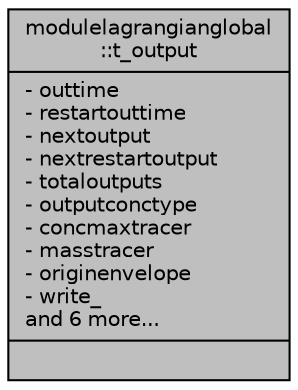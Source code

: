 digraph "modulelagrangianglobal::t_output"
{
 // LATEX_PDF_SIZE
  edge [fontname="Helvetica",fontsize="10",labelfontname="Helvetica",labelfontsize="10"];
  node [fontname="Helvetica",fontsize="10",shape=record];
  Node1 [label="{modulelagrangianglobal\l::t_output\n|- outtime\l- restartouttime\l- nextoutput\l- nextrestartoutput\l- totaloutputs\l- outputconctype\l- concmaxtracer\l- masstracer\l- originenvelope\l- write_\land 6 more...\l|}",height=0.2,width=0.4,color="black", fillcolor="grey75", style="filled", fontcolor="black",tooltip=" "];
}
